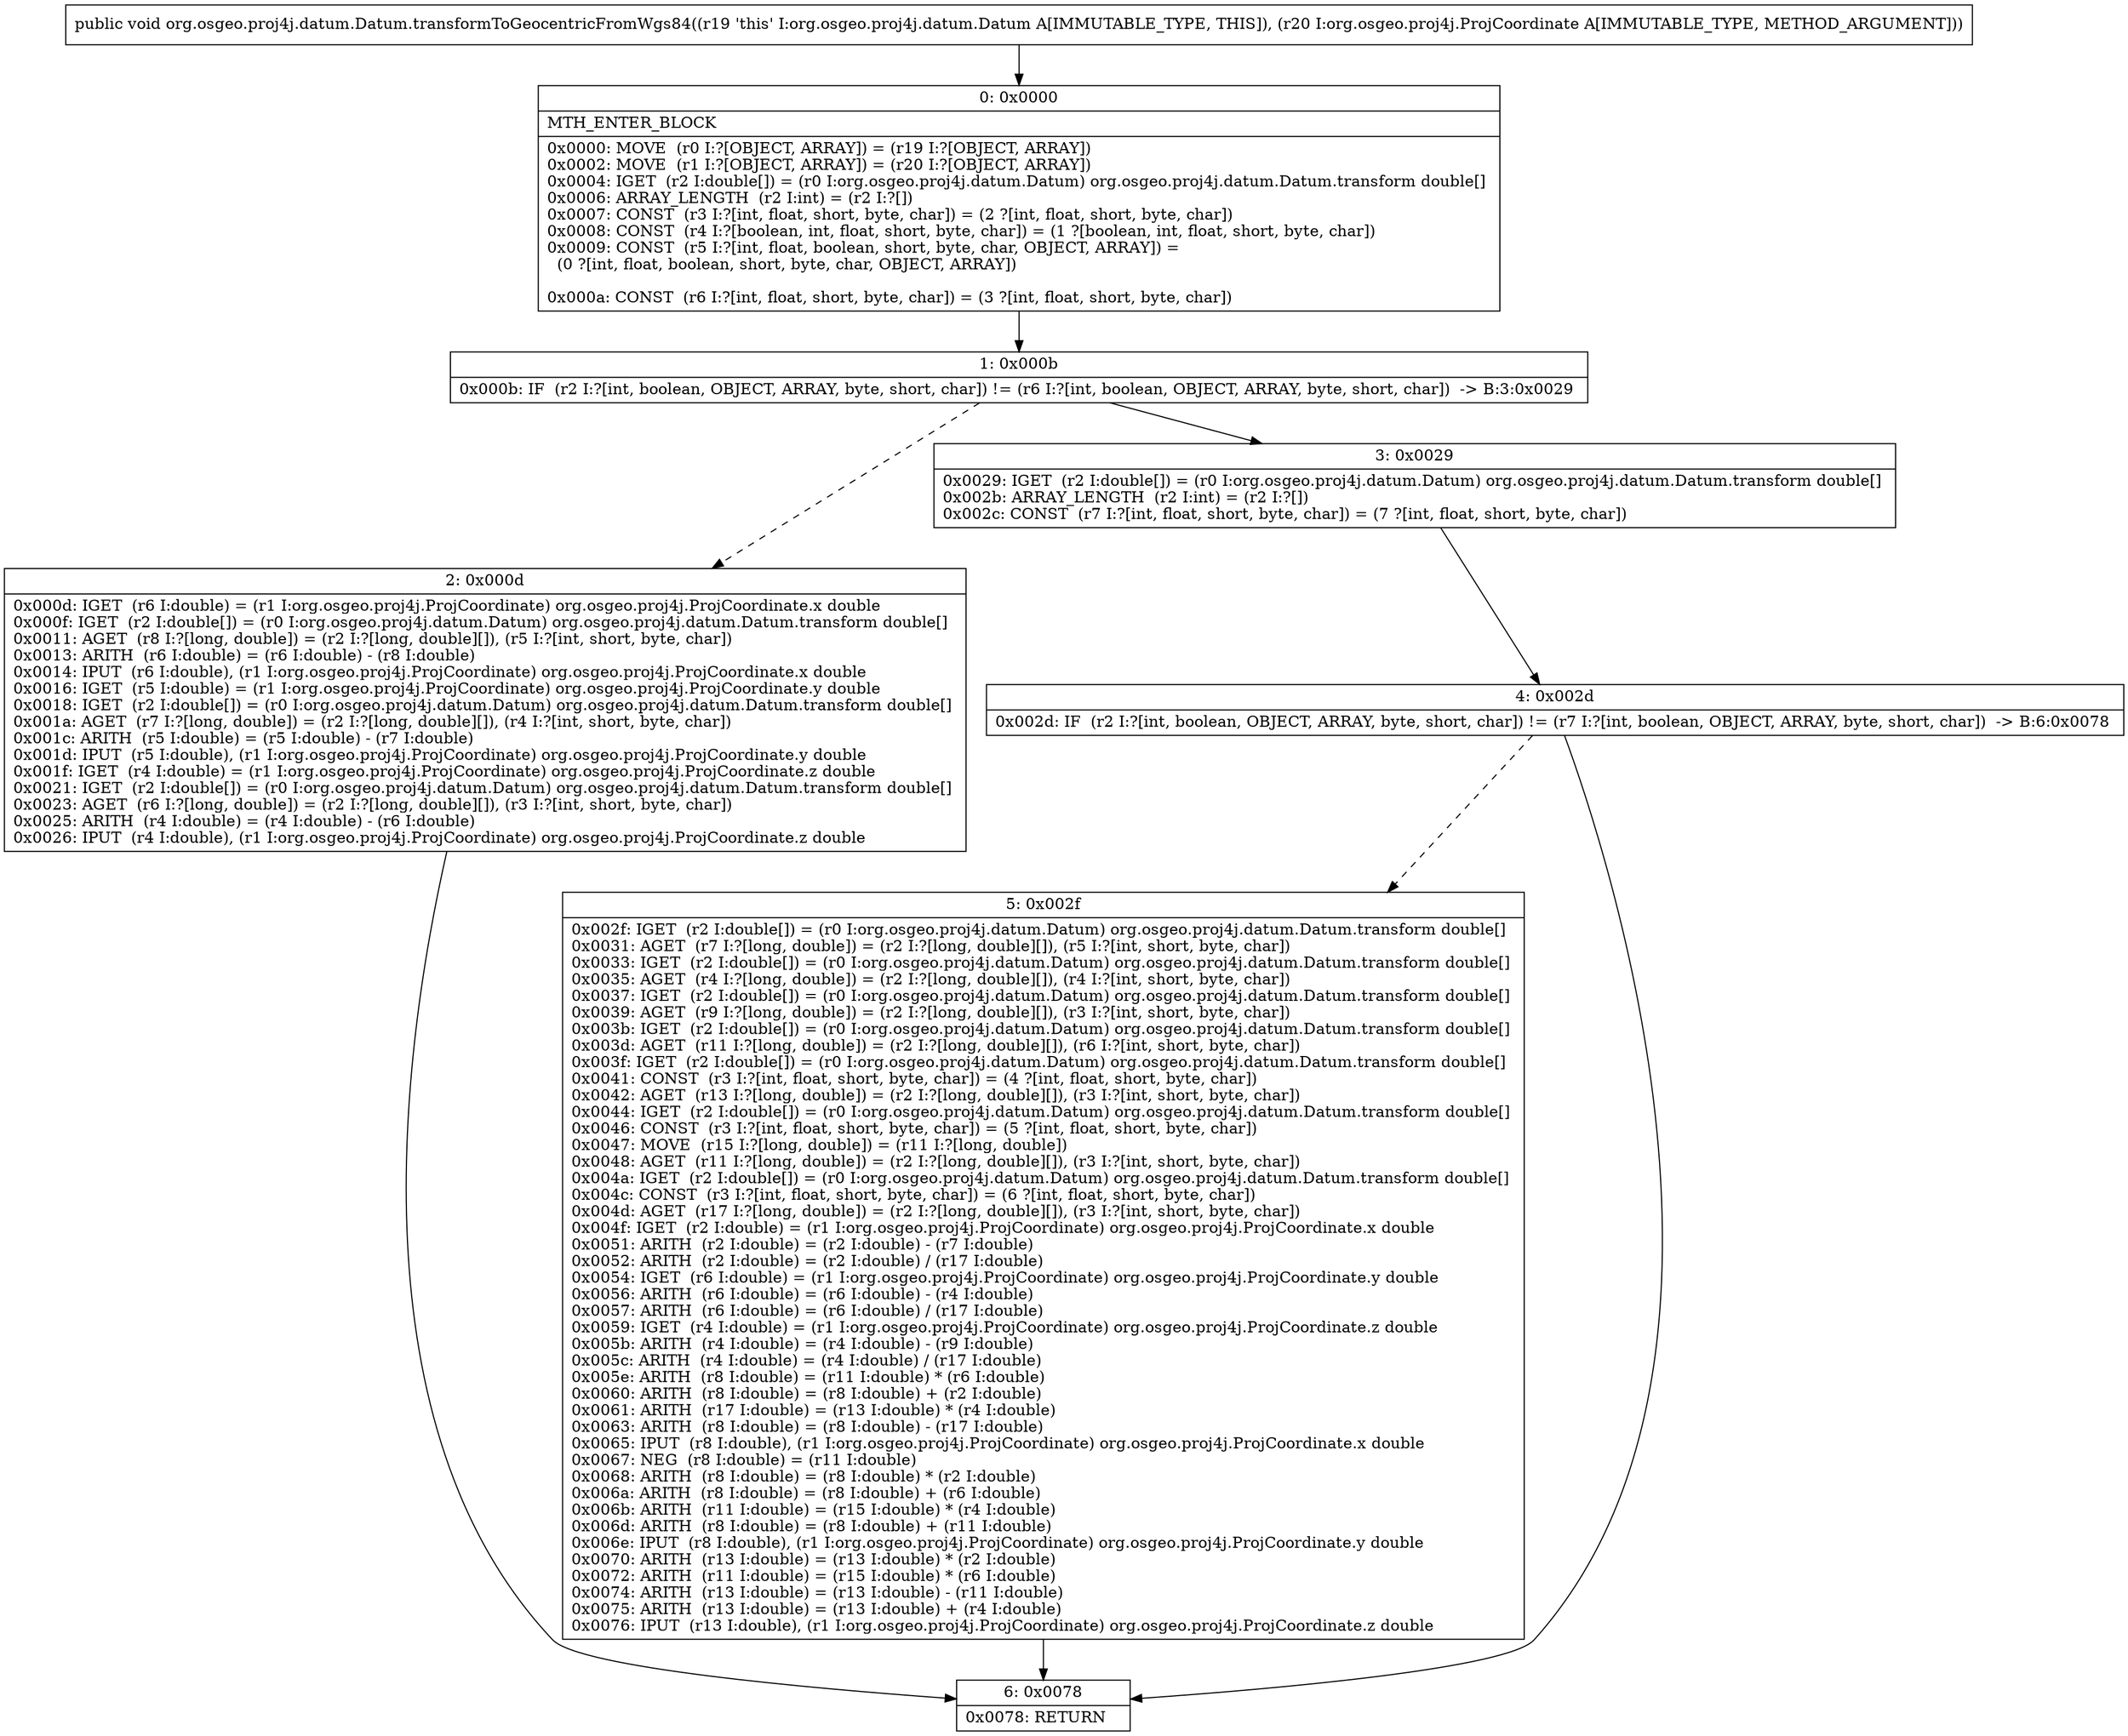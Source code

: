 digraph "CFG fororg.osgeo.proj4j.datum.Datum.transformToGeocentricFromWgs84(Lorg\/osgeo\/proj4j\/ProjCoordinate;)V" {
Node_0 [shape=record,label="{0\:\ 0x0000|MTH_ENTER_BLOCK\l|0x0000: MOVE  (r0 I:?[OBJECT, ARRAY]) = (r19 I:?[OBJECT, ARRAY]) \l0x0002: MOVE  (r1 I:?[OBJECT, ARRAY]) = (r20 I:?[OBJECT, ARRAY]) \l0x0004: IGET  (r2 I:double[]) = (r0 I:org.osgeo.proj4j.datum.Datum) org.osgeo.proj4j.datum.Datum.transform double[] \l0x0006: ARRAY_LENGTH  (r2 I:int) = (r2 I:?[]) \l0x0007: CONST  (r3 I:?[int, float, short, byte, char]) = (2 ?[int, float, short, byte, char]) \l0x0008: CONST  (r4 I:?[boolean, int, float, short, byte, char]) = (1 ?[boolean, int, float, short, byte, char]) \l0x0009: CONST  (r5 I:?[int, float, boolean, short, byte, char, OBJECT, ARRAY]) = \l  (0 ?[int, float, boolean, short, byte, char, OBJECT, ARRAY])\l \l0x000a: CONST  (r6 I:?[int, float, short, byte, char]) = (3 ?[int, float, short, byte, char]) \l}"];
Node_1 [shape=record,label="{1\:\ 0x000b|0x000b: IF  (r2 I:?[int, boolean, OBJECT, ARRAY, byte, short, char]) != (r6 I:?[int, boolean, OBJECT, ARRAY, byte, short, char])  \-\> B:3:0x0029 \l}"];
Node_2 [shape=record,label="{2\:\ 0x000d|0x000d: IGET  (r6 I:double) = (r1 I:org.osgeo.proj4j.ProjCoordinate) org.osgeo.proj4j.ProjCoordinate.x double \l0x000f: IGET  (r2 I:double[]) = (r0 I:org.osgeo.proj4j.datum.Datum) org.osgeo.proj4j.datum.Datum.transform double[] \l0x0011: AGET  (r8 I:?[long, double]) = (r2 I:?[long, double][]), (r5 I:?[int, short, byte, char]) \l0x0013: ARITH  (r6 I:double) = (r6 I:double) \- (r8 I:double) \l0x0014: IPUT  (r6 I:double), (r1 I:org.osgeo.proj4j.ProjCoordinate) org.osgeo.proj4j.ProjCoordinate.x double \l0x0016: IGET  (r5 I:double) = (r1 I:org.osgeo.proj4j.ProjCoordinate) org.osgeo.proj4j.ProjCoordinate.y double \l0x0018: IGET  (r2 I:double[]) = (r0 I:org.osgeo.proj4j.datum.Datum) org.osgeo.proj4j.datum.Datum.transform double[] \l0x001a: AGET  (r7 I:?[long, double]) = (r2 I:?[long, double][]), (r4 I:?[int, short, byte, char]) \l0x001c: ARITH  (r5 I:double) = (r5 I:double) \- (r7 I:double) \l0x001d: IPUT  (r5 I:double), (r1 I:org.osgeo.proj4j.ProjCoordinate) org.osgeo.proj4j.ProjCoordinate.y double \l0x001f: IGET  (r4 I:double) = (r1 I:org.osgeo.proj4j.ProjCoordinate) org.osgeo.proj4j.ProjCoordinate.z double \l0x0021: IGET  (r2 I:double[]) = (r0 I:org.osgeo.proj4j.datum.Datum) org.osgeo.proj4j.datum.Datum.transform double[] \l0x0023: AGET  (r6 I:?[long, double]) = (r2 I:?[long, double][]), (r3 I:?[int, short, byte, char]) \l0x0025: ARITH  (r4 I:double) = (r4 I:double) \- (r6 I:double) \l0x0026: IPUT  (r4 I:double), (r1 I:org.osgeo.proj4j.ProjCoordinate) org.osgeo.proj4j.ProjCoordinate.z double \l}"];
Node_3 [shape=record,label="{3\:\ 0x0029|0x0029: IGET  (r2 I:double[]) = (r0 I:org.osgeo.proj4j.datum.Datum) org.osgeo.proj4j.datum.Datum.transform double[] \l0x002b: ARRAY_LENGTH  (r2 I:int) = (r2 I:?[]) \l0x002c: CONST  (r7 I:?[int, float, short, byte, char]) = (7 ?[int, float, short, byte, char]) \l}"];
Node_4 [shape=record,label="{4\:\ 0x002d|0x002d: IF  (r2 I:?[int, boolean, OBJECT, ARRAY, byte, short, char]) != (r7 I:?[int, boolean, OBJECT, ARRAY, byte, short, char])  \-\> B:6:0x0078 \l}"];
Node_5 [shape=record,label="{5\:\ 0x002f|0x002f: IGET  (r2 I:double[]) = (r0 I:org.osgeo.proj4j.datum.Datum) org.osgeo.proj4j.datum.Datum.transform double[] \l0x0031: AGET  (r7 I:?[long, double]) = (r2 I:?[long, double][]), (r5 I:?[int, short, byte, char]) \l0x0033: IGET  (r2 I:double[]) = (r0 I:org.osgeo.proj4j.datum.Datum) org.osgeo.proj4j.datum.Datum.transform double[] \l0x0035: AGET  (r4 I:?[long, double]) = (r2 I:?[long, double][]), (r4 I:?[int, short, byte, char]) \l0x0037: IGET  (r2 I:double[]) = (r0 I:org.osgeo.proj4j.datum.Datum) org.osgeo.proj4j.datum.Datum.transform double[] \l0x0039: AGET  (r9 I:?[long, double]) = (r2 I:?[long, double][]), (r3 I:?[int, short, byte, char]) \l0x003b: IGET  (r2 I:double[]) = (r0 I:org.osgeo.proj4j.datum.Datum) org.osgeo.proj4j.datum.Datum.transform double[] \l0x003d: AGET  (r11 I:?[long, double]) = (r2 I:?[long, double][]), (r6 I:?[int, short, byte, char]) \l0x003f: IGET  (r2 I:double[]) = (r0 I:org.osgeo.proj4j.datum.Datum) org.osgeo.proj4j.datum.Datum.transform double[] \l0x0041: CONST  (r3 I:?[int, float, short, byte, char]) = (4 ?[int, float, short, byte, char]) \l0x0042: AGET  (r13 I:?[long, double]) = (r2 I:?[long, double][]), (r3 I:?[int, short, byte, char]) \l0x0044: IGET  (r2 I:double[]) = (r0 I:org.osgeo.proj4j.datum.Datum) org.osgeo.proj4j.datum.Datum.transform double[] \l0x0046: CONST  (r3 I:?[int, float, short, byte, char]) = (5 ?[int, float, short, byte, char]) \l0x0047: MOVE  (r15 I:?[long, double]) = (r11 I:?[long, double]) \l0x0048: AGET  (r11 I:?[long, double]) = (r2 I:?[long, double][]), (r3 I:?[int, short, byte, char]) \l0x004a: IGET  (r2 I:double[]) = (r0 I:org.osgeo.proj4j.datum.Datum) org.osgeo.proj4j.datum.Datum.transform double[] \l0x004c: CONST  (r3 I:?[int, float, short, byte, char]) = (6 ?[int, float, short, byte, char]) \l0x004d: AGET  (r17 I:?[long, double]) = (r2 I:?[long, double][]), (r3 I:?[int, short, byte, char]) \l0x004f: IGET  (r2 I:double) = (r1 I:org.osgeo.proj4j.ProjCoordinate) org.osgeo.proj4j.ProjCoordinate.x double \l0x0051: ARITH  (r2 I:double) = (r2 I:double) \- (r7 I:double) \l0x0052: ARITH  (r2 I:double) = (r2 I:double) \/ (r17 I:double) \l0x0054: IGET  (r6 I:double) = (r1 I:org.osgeo.proj4j.ProjCoordinate) org.osgeo.proj4j.ProjCoordinate.y double \l0x0056: ARITH  (r6 I:double) = (r6 I:double) \- (r4 I:double) \l0x0057: ARITH  (r6 I:double) = (r6 I:double) \/ (r17 I:double) \l0x0059: IGET  (r4 I:double) = (r1 I:org.osgeo.proj4j.ProjCoordinate) org.osgeo.proj4j.ProjCoordinate.z double \l0x005b: ARITH  (r4 I:double) = (r4 I:double) \- (r9 I:double) \l0x005c: ARITH  (r4 I:double) = (r4 I:double) \/ (r17 I:double) \l0x005e: ARITH  (r8 I:double) = (r11 I:double) * (r6 I:double) \l0x0060: ARITH  (r8 I:double) = (r8 I:double) + (r2 I:double) \l0x0061: ARITH  (r17 I:double) = (r13 I:double) * (r4 I:double) \l0x0063: ARITH  (r8 I:double) = (r8 I:double) \- (r17 I:double) \l0x0065: IPUT  (r8 I:double), (r1 I:org.osgeo.proj4j.ProjCoordinate) org.osgeo.proj4j.ProjCoordinate.x double \l0x0067: NEG  (r8 I:double) = (r11 I:double) \l0x0068: ARITH  (r8 I:double) = (r8 I:double) * (r2 I:double) \l0x006a: ARITH  (r8 I:double) = (r8 I:double) + (r6 I:double) \l0x006b: ARITH  (r11 I:double) = (r15 I:double) * (r4 I:double) \l0x006d: ARITH  (r8 I:double) = (r8 I:double) + (r11 I:double) \l0x006e: IPUT  (r8 I:double), (r1 I:org.osgeo.proj4j.ProjCoordinate) org.osgeo.proj4j.ProjCoordinate.y double \l0x0070: ARITH  (r13 I:double) = (r13 I:double) * (r2 I:double) \l0x0072: ARITH  (r11 I:double) = (r15 I:double) * (r6 I:double) \l0x0074: ARITH  (r13 I:double) = (r13 I:double) \- (r11 I:double) \l0x0075: ARITH  (r13 I:double) = (r13 I:double) + (r4 I:double) \l0x0076: IPUT  (r13 I:double), (r1 I:org.osgeo.proj4j.ProjCoordinate) org.osgeo.proj4j.ProjCoordinate.z double \l}"];
Node_6 [shape=record,label="{6\:\ 0x0078|0x0078: RETURN   \l}"];
MethodNode[shape=record,label="{public void org.osgeo.proj4j.datum.Datum.transformToGeocentricFromWgs84((r19 'this' I:org.osgeo.proj4j.datum.Datum A[IMMUTABLE_TYPE, THIS]), (r20 I:org.osgeo.proj4j.ProjCoordinate A[IMMUTABLE_TYPE, METHOD_ARGUMENT])) }"];
MethodNode -> Node_0;
Node_0 -> Node_1;
Node_1 -> Node_2[style=dashed];
Node_1 -> Node_3;
Node_2 -> Node_6;
Node_3 -> Node_4;
Node_4 -> Node_5[style=dashed];
Node_4 -> Node_6;
Node_5 -> Node_6;
}

